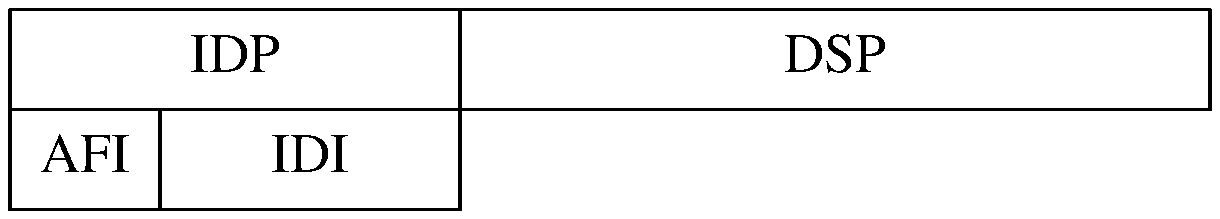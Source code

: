 .PS
.ps 20
## figure E-3
B1:	box "IDP" width 3*boxwid
B2:	box "DSP" with .w at B1.e width 5*boxwid
B3:	box "AFI" with .nw at B1.sw
B4:	box "IDI" with .w at B3.e width 2*boxwid
##
.PE
